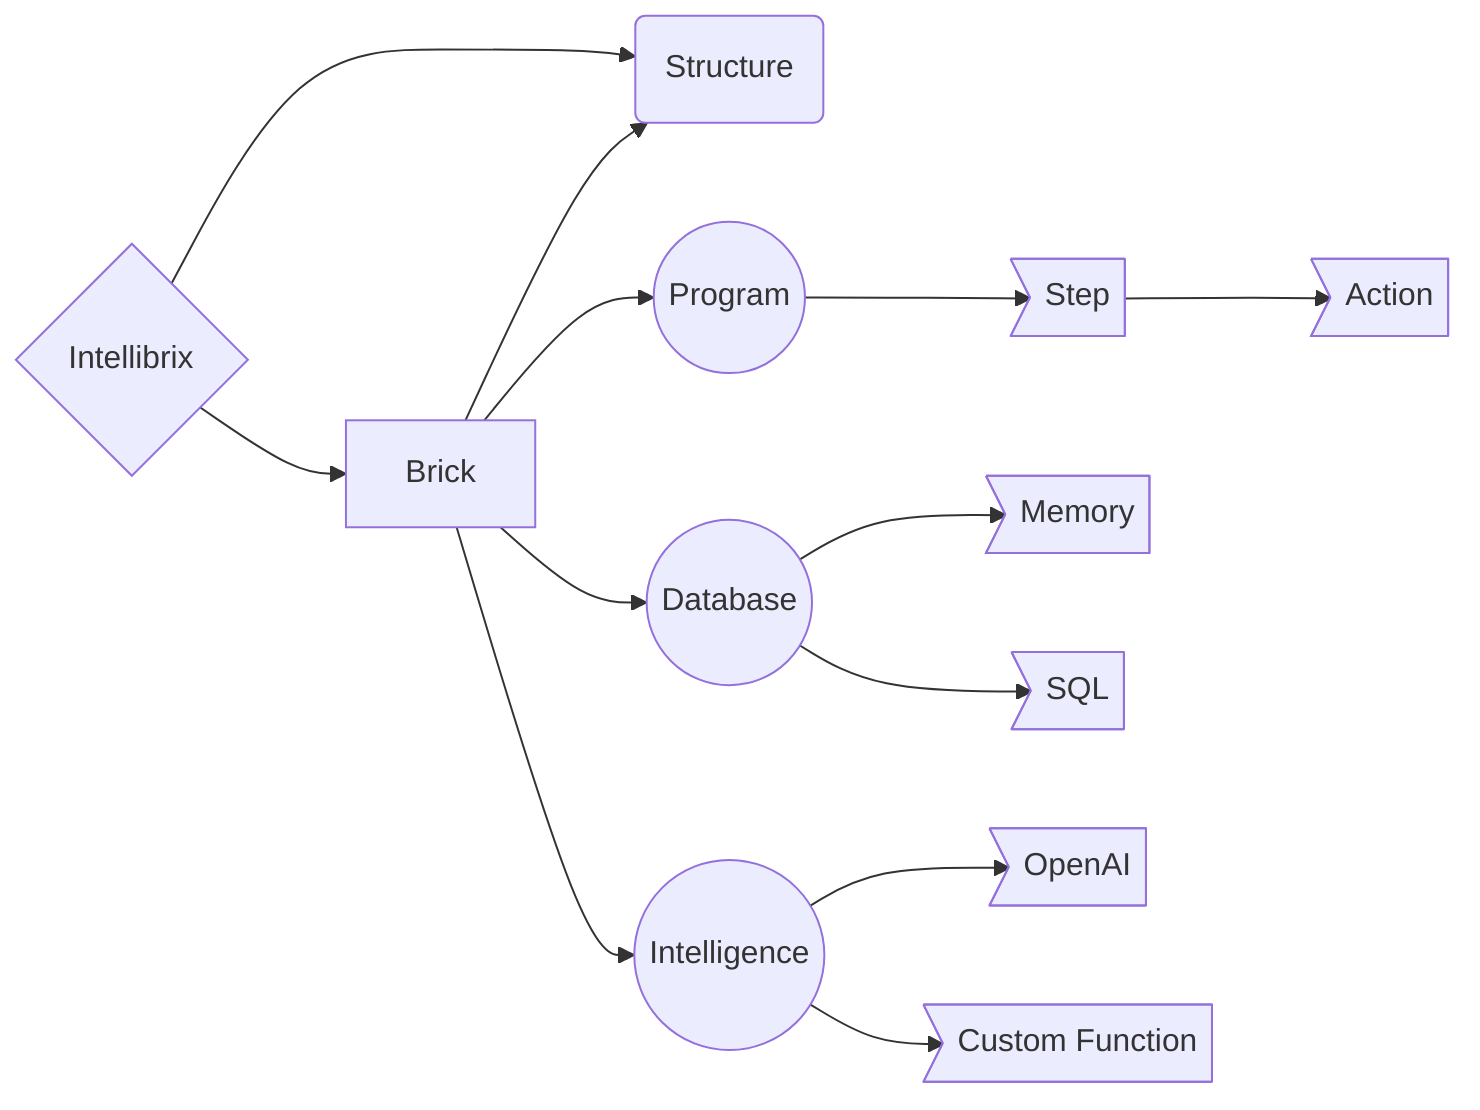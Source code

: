 graph LR
  I{"Intellibrix"}
  I --> B["Brick"]
  I --> S("Structure")
  B --> S
  B --> P(("Program"))
  P --> St>"Step"]
  St --> A>"Action"]
  B --> D(("Database"))
  D --> M>"Memory"]
  D --> SQL>"SQL"]
  B --> AI(("Intelligence"))
  AI --> OAI>"OpenAI"]
  AI --> CAI>"Custom Function"]